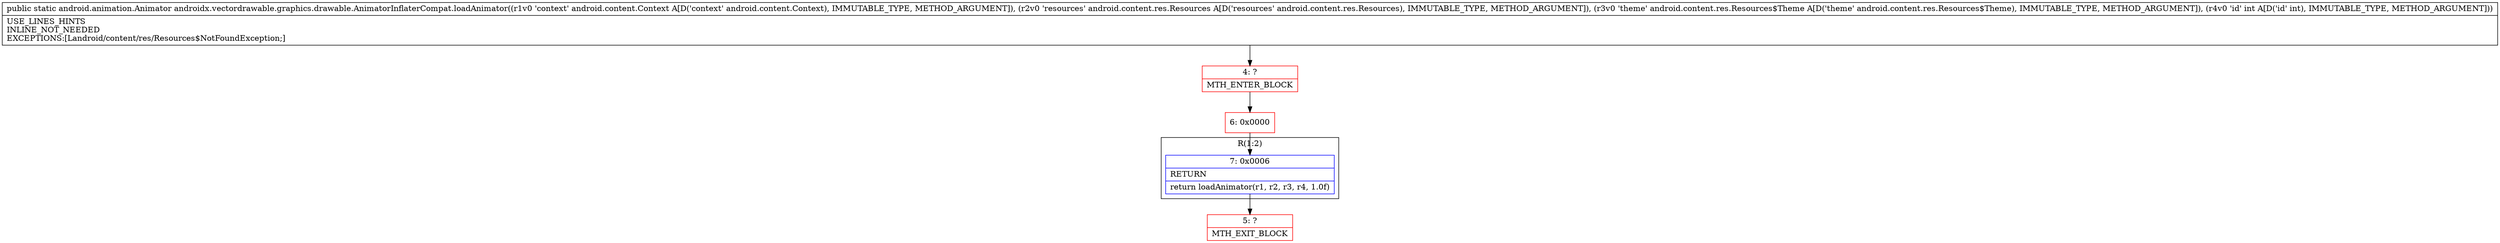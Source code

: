 digraph "CFG forandroidx.vectordrawable.graphics.drawable.AnimatorInflaterCompat.loadAnimator(Landroid\/content\/Context;Landroid\/content\/res\/Resources;Landroid\/content\/res\/Resources$Theme;I)Landroid\/animation\/Animator;" {
subgraph cluster_Region_627932603 {
label = "R(1:2)";
node [shape=record,color=blue];
Node_7 [shape=record,label="{7\:\ 0x0006|RETURN\l|return loadAnimator(r1, r2, r3, r4, 1.0f)\l}"];
}
Node_4 [shape=record,color=red,label="{4\:\ ?|MTH_ENTER_BLOCK\l}"];
Node_6 [shape=record,color=red,label="{6\:\ 0x0000}"];
Node_5 [shape=record,color=red,label="{5\:\ ?|MTH_EXIT_BLOCK\l}"];
MethodNode[shape=record,label="{public static android.animation.Animator androidx.vectordrawable.graphics.drawable.AnimatorInflaterCompat.loadAnimator((r1v0 'context' android.content.Context A[D('context' android.content.Context), IMMUTABLE_TYPE, METHOD_ARGUMENT]), (r2v0 'resources' android.content.res.Resources A[D('resources' android.content.res.Resources), IMMUTABLE_TYPE, METHOD_ARGUMENT]), (r3v0 'theme' android.content.res.Resources$Theme A[D('theme' android.content.res.Resources$Theme), IMMUTABLE_TYPE, METHOD_ARGUMENT]), (r4v0 'id' int A[D('id' int), IMMUTABLE_TYPE, METHOD_ARGUMENT]))  | USE_LINES_HINTS\lINLINE_NOT_NEEDED\lEXCEPTIONS:[Landroid\/content\/res\/Resources$NotFoundException;]\l}"];
MethodNode -> Node_4;Node_7 -> Node_5;
Node_4 -> Node_6;
Node_6 -> Node_7;
}


